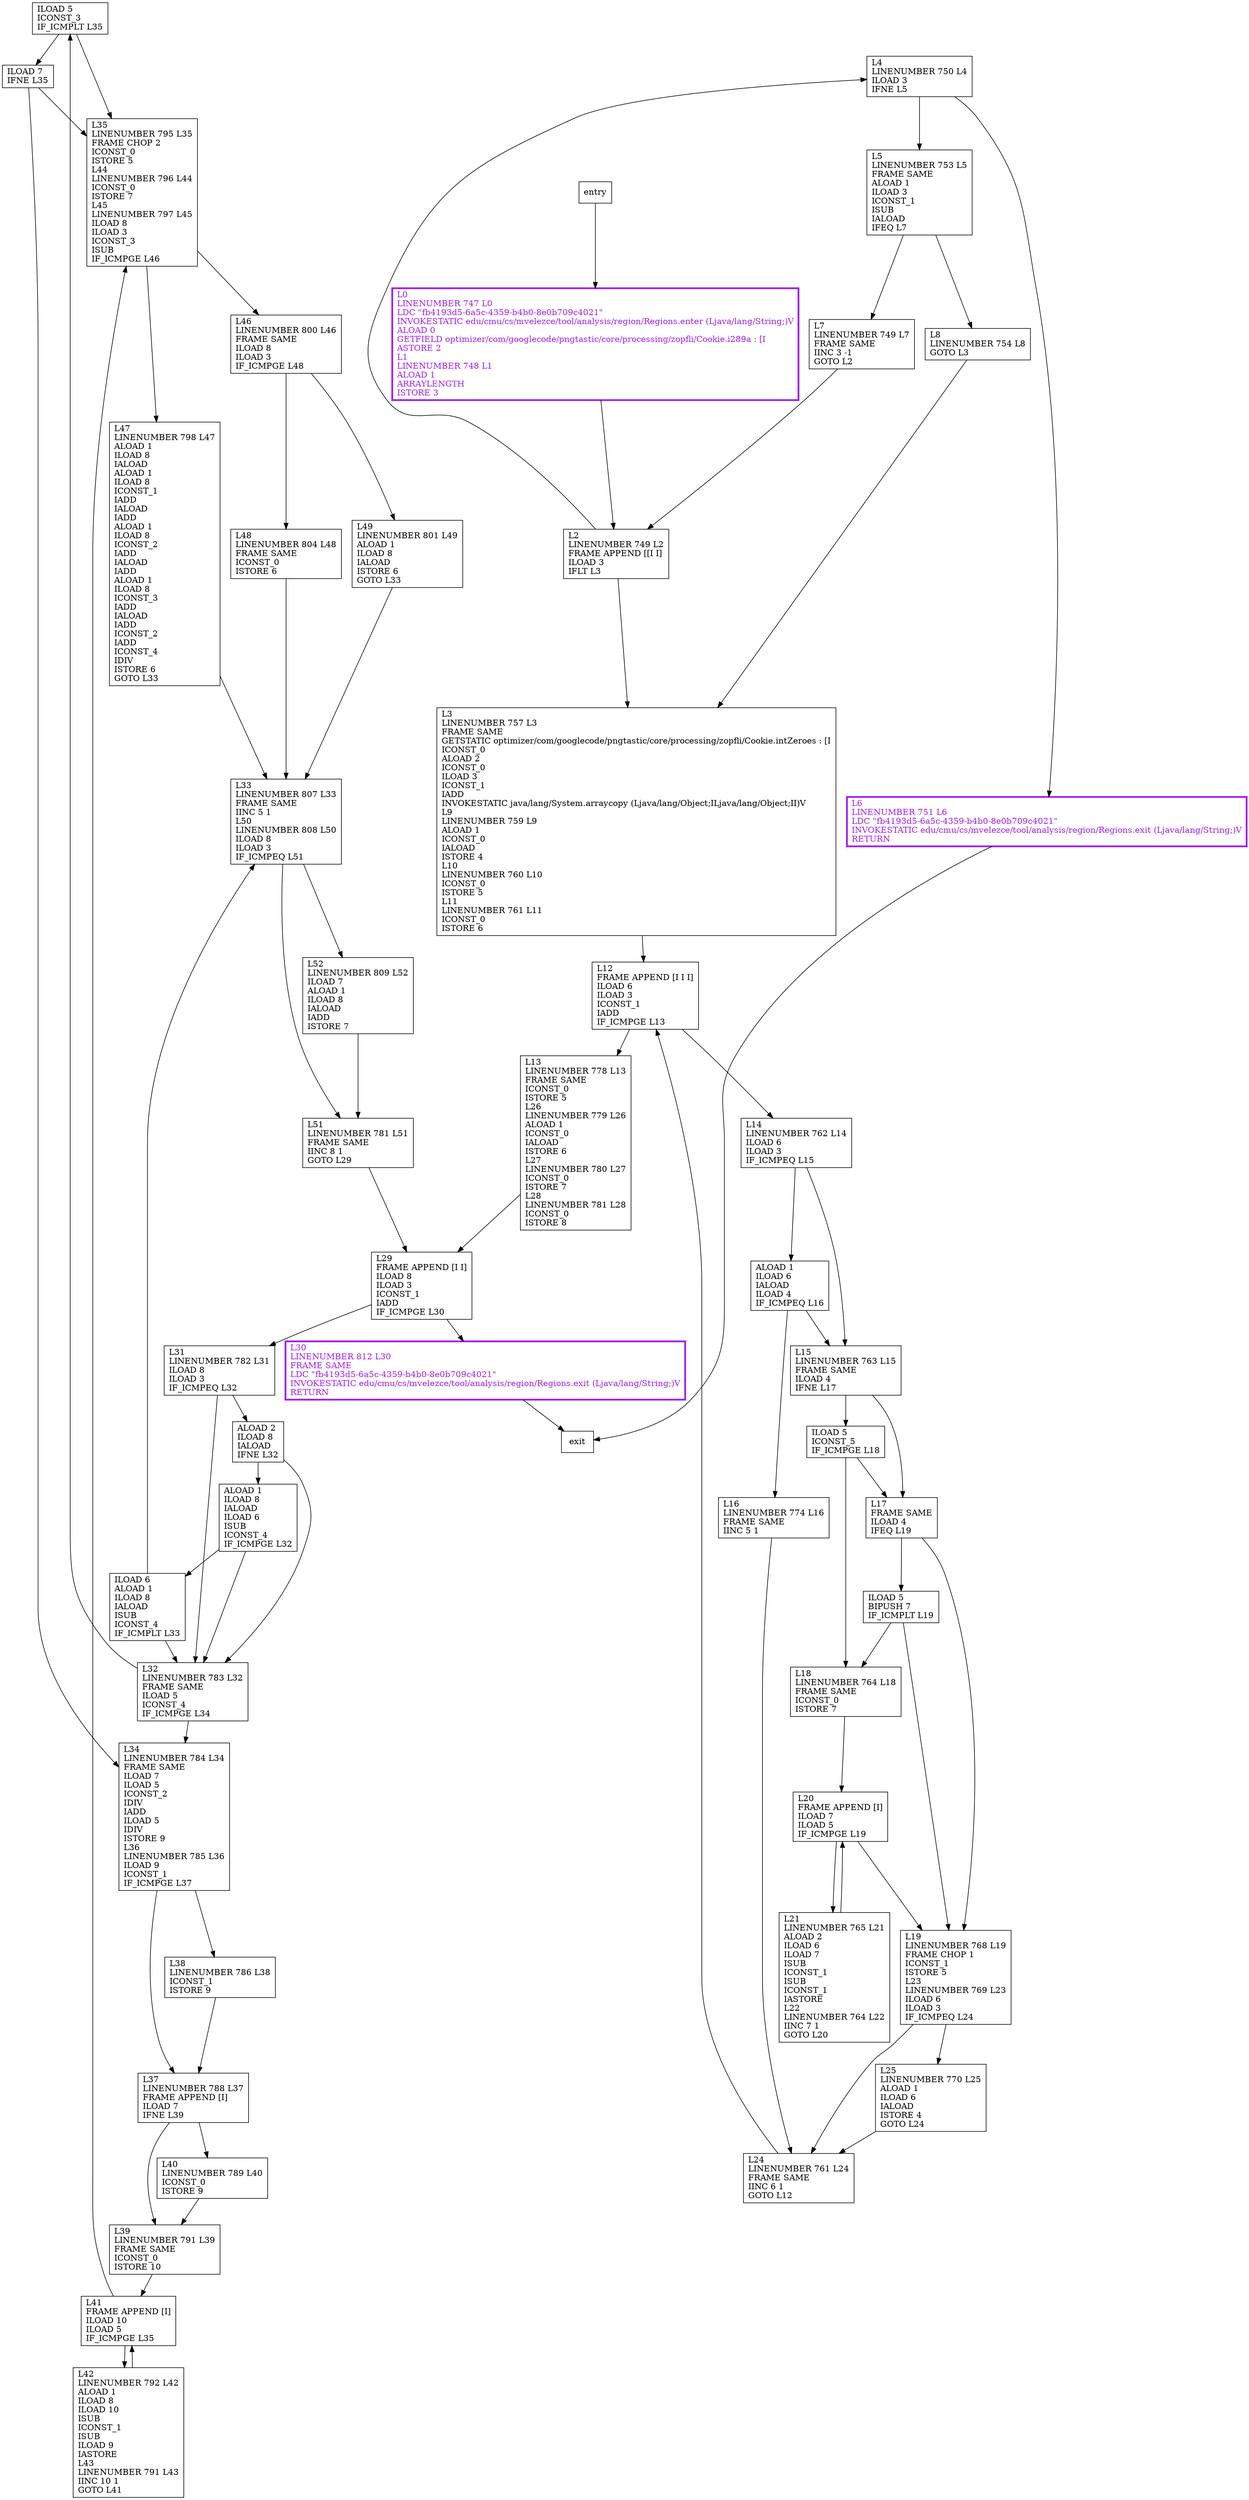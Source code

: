 digraph optimizeHuffmanForRle {
node [shape=record];
492609106 [label="ILOAD 5\lICONST_3\lIF_ICMPLT L35\l"];
1123325104 [label="L38\lLINENUMBER 786 L38\lICONST_1\lISTORE 9\l"];
278660285 [label="L14\lLINENUMBER 762 L14\lILOAD 6\lILOAD 3\lIF_ICMPEQ L15\l"];
1848497929 [label="L2\lLINENUMBER 749 L2\lFRAME APPEND [[I I]\lILOAD 3\lIFLT L3\l"];
1888278080 [label="L52\lLINENUMBER 809 L52\lILOAD 7\lALOAD 1\lILOAD 8\lIALOAD\lIADD\lISTORE 7\l"];
1985379688 [label="L7\lLINENUMBER 749 L7\lFRAME SAME\lIINC 3 -1\lGOTO L2\l"];
732637535 [label="L41\lFRAME APPEND [I]\lILOAD 10\lILOAD 5\lIF_ICMPGE L35\l"];
15398163 [label="L3\lLINENUMBER 757 L3\lFRAME SAME\lGETSTATIC optimizer/com/googlecode/pngtastic/core/processing/zopfli/Cookie.intZeroes : [I\lICONST_0\lALOAD 2\lICONST_0\lILOAD 3\lICONST_1\lIADD\lINVOKESTATIC java/lang/System.arraycopy (Ljava/lang/Object;ILjava/lang/Object;II)V\lL9\lLINENUMBER 759 L9\lALOAD 1\lICONST_0\lIALOAD\lISTORE 4\lL10\lLINENUMBER 760 L10\lICONST_0\lISTORE 5\lL11\lLINENUMBER 761 L11\lICONST_0\lISTORE 6\l"];
1508055158 [label="ILOAD 5\lBIPUSH 7\lIF_ICMPLT L19\l"];
15246355 [label="L19\lLINENUMBER 768 L19\lFRAME CHOP 1\lICONST_1\lISTORE 5\lL23\lLINENUMBER 769 L23\lILOAD 6\lILOAD 3\lIF_ICMPEQ L24\l"];
907269798 [label="L5\lLINENUMBER 753 L5\lFRAME SAME\lALOAD 1\lILOAD 3\lICONST_1\lISUB\lIALOAD\lIFEQ L7\l"];
146584003 [label="L20\lFRAME APPEND [I]\lILOAD 7\lILOAD 5\lIF_ICMPGE L19\l"];
2004997580 [label="L35\lLINENUMBER 795 L35\lFRAME CHOP 2\lICONST_0\lISTORE 5\lL44\lLINENUMBER 796 L44\lICONST_0\lISTORE 7\lL45\lLINENUMBER 797 L45\lILOAD 8\lILOAD 3\lICONST_3\lISUB\lIF_ICMPGE L46\l"];
1254594449 [label="L31\lLINENUMBER 782 L31\lILOAD 8\lILOAD 3\lIF_ICMPEQ L32\l"];
1213117992 [label="ILOAD 5\lICONST_5\lIF_ICMPGE L18\l"];
1994670690 [label="ILOAD 7\lIFNE L35\l"];
1334516123 [label="L0\lLINENUMBER 747 L0\lLDC \"fb4193d5-6a5c-4359-b4b0-8e0b709c4021\"\lINVOKESTATIC edu/cmu/cs/mvelezce/tool/analysis/region/Regions.enter (Ljava/lang/String;)V\lALOAD 0\lGETFIELD optimizer/com/googlecode/pngtastic/core/processing/zopfli/Cookie.i289a : [I\lASTORE 2\lL1\lLINENUMBER 748 L1\lALOAD 1\lARRAYLENGTH\lISTORE 3\l"];
219548740 [label="L30\lLINENUMBER 812 L30\lFRAME SAME\lLDC \"fb4193d5-6a5c-4359-b4b0-8e0b709c4021\"\lINVOKESTATIC edu/cmu/cs/mvelezce/tool/analysis/region/Regions.exit (Ljava/lang/String;)V\lRETURN\l"];
1658003454 [label="L47\lLINENUMBER 798 L47\lALOAD 1\lILOAD 8\lIALOAD\lALOAD 1\lILOAD 8\lICONST_1\lIADD\lIALOAD\lIADD\lALOAD 1\lILOAD 8\lICONST_2\lIADD\lIALOAD\lIADD\lALOAD 1\lILOAD 8\lICONST_3\lIADD\lIALOAD\lIADD\lICONST_2\lIADD\lICONST_4\lIDIV\lISTORE 6\lGOTO L33\l"];
1005263914 [label="L16\lLINENUMBER 774 L16\lFRAME SAME\lIINC 5 1\l"];
1363464556 [label="ALOAD 1\lILOAD 8\lIALOAD\lILOAD 6\lISUB\lICONST_4\lIF_ICMPGE L32\l"];
667529162 [label="ILOAD 6\lALOAD 1\lILOAD 8\lIALOAD\lISUB\lICONST_4\lIF_ICMPLT L33\l"];
1624329536 [label="L29\lFRAME APPEND [I I]\lILOAD 8\lILOAD 3\lICONST_1\lIADD\lIF_ICMPGE L30\l"];
1077002007 [label="L32\lLINENUMBER 783 L32\lFRAME SAME\lILOAD 5\lICONST_4\lIF_ICMPGE L34\l"];
1268928006 [label="L17\lFRAME SAME\lILOAD 4\lIFEQ L19\l"];
1479699 [label="L46\lLINENUMBER 800 L46\lFRAME SAME\lILOAD 8\lILOAD 3\lIF_ICMPGE L48\l"];
182064138 [label="L51\lLINENUMBER 781 L51\lFRAME SAME\lIINC 8 1\lGOTO L29\l"];
1870767315 [label="L40\lLINENUMBER 789 L40\lICONST_0\lISTORE 9\l"];
1176739725 [label="L8\lLINENUMBER 754 L8\lGOTO L3\l"];
1669463557 [label="L18\lLINENUMBER 764 L18\lFRAME SAME\lICONST_0\lISTORE 7\l"];
1821213845 [label="ALOAD 2\lILOAD 8\lIALOAD\lIFNE L32\l"];
1000478359 [label="L39\lLINENUMBER 791 L39\lFRAME SAME\lICONST_0\lISTORE 10\l"];
1000551320 [label="L37\lLINENUMBER 788 L37\lFRAME APPEND [I]\lILOAD 7\lIFNE L39\l"];
1615436583 [label="L12\lFRAME APPEND [I I I]\lILOAD 6\lILOAD 3\lICONST_1\lIADD\lIF_ICMPGE L13\l"];
1791845667 [label="L33\lLINENUMBER 807 L33\lFRAME SAME\lIINC 5 1\lL50\lLINENUMBER 808 L50\lILOAD 8\lILOAD 3\lIF_ICMPEQ L51\l"];
215012755 [label="L25\lLINENUMBER 770 L25\lALOAD 1\lILOAD 6\lIALOAD\lISTORE 4\lGOTO L24\l"];
1243164372 [label="L15\lLINENUMBER 763 L15\lFRAME SAME\lILOAD 4\lIFNE L17\l"];
1679891092 [label="L21\lLINENUMBER 765 L21\lALOAD 2\lILOAD 6\lILOAD 7\lISUB\lICONST_1\lISUB\lICONST_1\lIASTORE\lL22\lLINENUMBER 764 L22\lIINC 7 1\lGOTO L20\l"];
1302095176 [label="L42\lLINENUMBER 792 L42\lALOAD 1\lILOAD 8\lILOAD 10\lISUB\lICONST_1\lISUB\lILOAD 9\lIASTORE\lL43\lLINENUMBER 791 L43\lIINC 10 1\lGOTO L41\l"];
1288409289 [label="L48\lLINENUMBER 804 L48\lFRAME SAME\lICONST_0\lISTORE 6\l"];
1303467259 [label="L24\lLINENUMBER 761 L24\lFRAME SAME\lIINC 6 1\lGOTO L12\l"];
1045998046 [label="L49\lLINENUMBER 801 L49\lALOAD 1\lILOAD 8\lIALOAD\lISTORE 6\lGOTO L33\l"];
1242311937 [label="ALOAD 1\lILOAD 6\lIALOAD\lILOAD 4\lIF_ICMPEQ L16\l"];
558061118 [label="L6\lLINENUMBER 751 L6\lLDC \"fb4193d5-6a5c-4359-b4b0-8e0b709c4021\"\lINVOKESTATIC edu/cmu/cs/mvelezce/tool/analysis/region/Regions.exit (Ljava/lang/String;)V\lRETURN\l"];
1785003459 [label="L34\lLINENUMBER 784 L34\lFRAME SAME\lILOAD 7\lILOAD 5\lICONST_2\lIDIV\lIADD\lILOAD 5\lIDIV\lISTORE 9\lL36\lLINENUMBER 785 L36\lILOAD 9\lICONST_1\lIF_ICMPGE L37\l"];
2089392518 [label="L4\lLINENUMBER 750 L4\lILOAD 3\lIFNE L5\l"];
1441046100 [label="L13\lLINENUMBER 778 L13\lFRAME SAME\lICONST_0\lISTORE 5\lL26\lLINENUMBER 779 L26\lALOAD 1\lICONST_0\lIALOAD\lISTORE 6\lL27\lLINENUMBER 780 L27\lICONST_0\lISTORE 7\lL28\lLINENUMBER 781 L28\lICONST_0\lISTORE 8\l"];
entry;
exit;
492609106 -> 2004997580;
492609106 -> 1994670690;
15398163 -> 1615436583;
15246355 -> 1303467259;
15246355 -> 215012755;
2004997580 -> 1658003454;
2004997580 -> 1479699;
1213117992 -> 1669463557;
1213117992 -> 1268928006;
1994670690 -> 2004997580;
1994670690 -> 1785003459;
1334516123 -> 1848497929;
219548740 -> exit;
1005263914 -> 1303467259;
667529162 -> 1791845667;
667529162 -> 1077002007;
1077002007 -> 492609106;
1077002007 -> 1785003459;
1268928006 -> 1508055158;
1268928006 -> 15246355;
1479699 -> 1288409289;
1479699 -> 1045998046;
182064138 -> 1624329536;
1176739725 -> 15398163;
1669463557 -> 146584003;
1821213845 -> 1363464556;
1821213845 -> 1077002007;
1000478359 -> 732637535;
1000551320 -> 1870767315;
1000551320 -> 1000478359;
1615436583 -> 278660285;
1615436583 -> 1441046100;
1791845667 -> 1888278080;
1791845667 -> 182064138;
215012755 -> 1303467259;
1243164372 -> 1213117992;
1243164372 -> 1268928006;
1302095176 -> 732637535;
entry -> 1334516123;
1303467259 -> 1615436583;
1045998046 -> 1791845667;
1123325104 -> 1000551320;
278660285 -> 1242311937;
278660285 -> 1243164372;
1848497929 -> 15398163;
1848497929 -> 2089392518;
1888278080 -> 182064138;
1985379688 -> 1848497929;
732637535 -> 2004997580;
732637535 -> 1302095176;
1508055158 -> 1669463557;
1508055158 -> 15246355;
907269798 -> 1176739725;
907269798 -> 1985379688;
146584003 -> 1679891092;
146584003 -> 15246355;
1254594449 -> 1821213845;
1254594449 -> 1077002007;
1658003454 -> 1791845667;
1363464556 -> 667529162;
1363464556 -> 1077002007;
1624329536 -> 1254594449;
1624329536 -> 219548740;
1870767315 -> 1000478359;
1679891092 -> 146584003;
1288409289 -> 1791845667;
1242311937 -> 1005263914;
1242311937 -> 1243164372;
558061118 -> exit;
1785003459 -> 1123325104;
1785003459 -> 1000551320;
2089392518 -> 907269798;
2089392518 -> 558061118;
1441046100 -> 1624329536;
1334516123[fontcolor="purple", penwidth=3, color="purple"];
219548740[fontcolor="purple", penwidth=3, color="purple"];
558061118[fontcolor="purple", penwidth=3, color="purple"];
}
